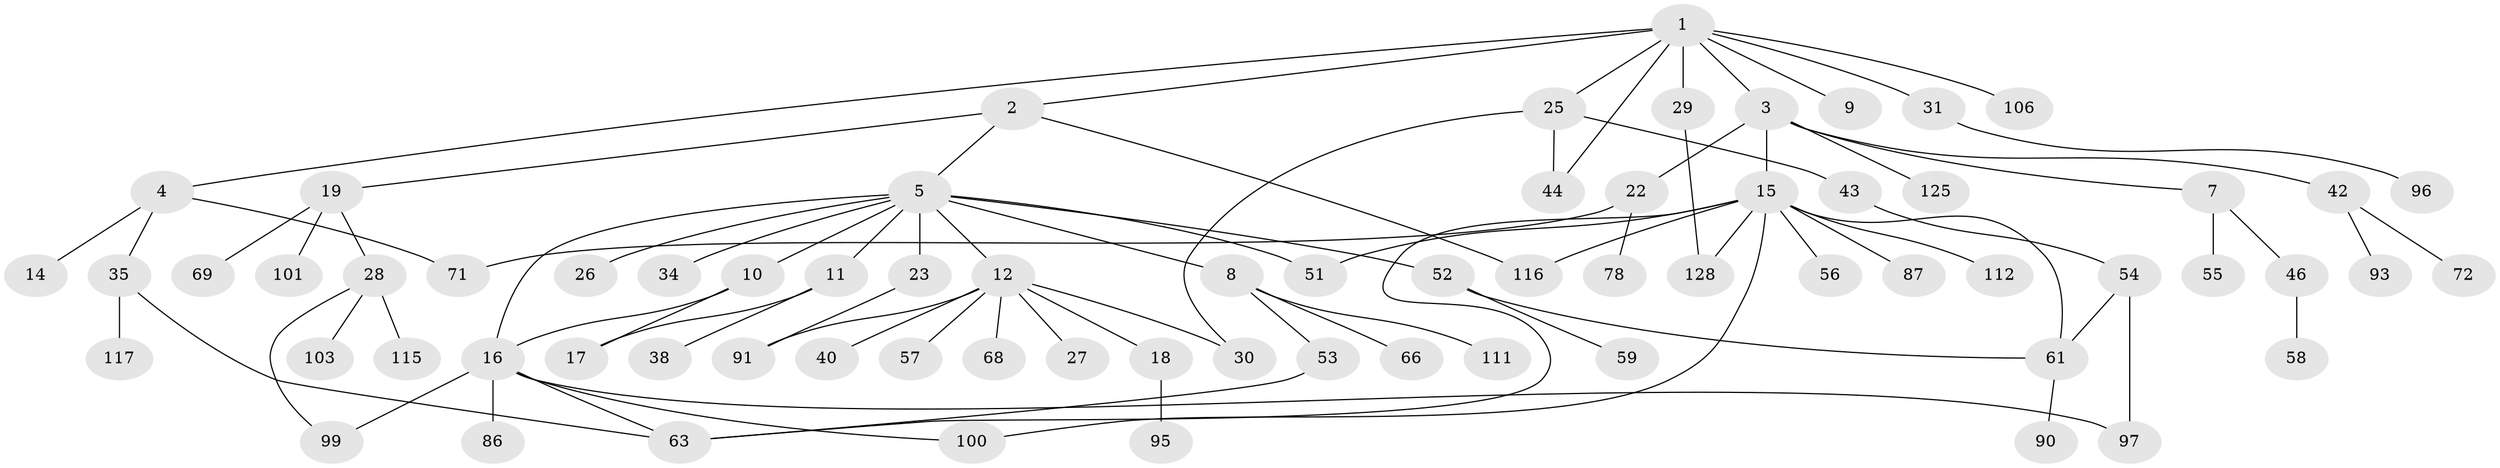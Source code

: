 // original degree distribution, {9: 0.006993006993006993, 4: 0.09090909090909091, 6: 0.03496503496503497, 8: 0.006993006993006993, 3: 0.13986013986013987, 1: 0.40559440559440557, 5: 0.03496503496503497, 2: 0.27972027972027974}
// Generated by graph-tools (version 1.1) at 2025/13/03/09/25 04:13:16]
// undirected, 71 vertices, 87 edges
graph export_dot {
graph [start="1"]
  node [color=gray90,style=filled];
  1;
  2;
  3;
  4;
  5 [super="+6"];
  7;
  8;
  9;
  10;
  11 [super="+104"];
  12 [super="+13"];
  14 [super="+121"];
  15 [super="+21+32+119+20"];
  16 [super="+136+143+45"];
  17 [super="+134"];
  18 [super="+141+130+36+74"];
  19 [super="+83+50+98"];
  22 [super="+76+132"];
  23 [super="+33"];
  25;
  26;
  27;
  28 [super="+47"];
  29 [super="+77"];
  30 [super="+65+80"];
  31 [super="+48"];
  34;
  35 [super="+75+37"];
  38;
  40;
  42 [super="+67+94"];
  43;
  44;
  46 [super="+73"];
  51 [super="+79"];
  52 [super="+122+60"];
  53;
  54 [super="+70"];
  55 [super="+127"];
  56;
  57;
  58;
  59;
  61;
  63;
  66;
  68;
  69;
  71;
  72 [super="+81"];
  78 [super="+88"];
  86 [super="+109"];
  87;
  90;
  91 [super="+102+135"];
  93;
  95 [super="+114"];
  96;
  97;
  99;
  100;
  101;
  103;
  106;
  111;
  112;
  115;
  116;
  117;
  125;
  128 [super="+131"];
  1 -- 2;
  1 -- 3;
  1 -- 4;
  1 -- 9;
  1 -- 25;
  1 -- 29;
  1 -- 31;
  1 -- 44;
  1 -- 106;
  2 -- 5;
  2 -- 19;
  2 -- 116;
  3 -- 7;
  3 -- 15;
  3 -- 22;
  3 -- 42;
  3 -- 125;
  4 -- 14;
  4 -- 35;
  4 -- 71;
  5 -- 8;
  5 -- 11;
  5 -- 12;
  5 -- 26;
  5 -- 51;
  5 -- 52;
  5 -- 16;
  5 -- 34;
  5 -- 23;
  5 -- 10;
  7 -- 46;
  7 -- 55;
  8 -- 53;
  8 -- 66;
  8 -- 111;
  10 -- 16;
  10 -- 17;
  11 -- 17;
  11 -- 38;
  12 -- 27;
  12 -- 68;
  12 -- 18;
  12 -- 40;
  12 -- 57;
  12 -- 91;
  12 -- 30;
  15 -- 63;
  15 -- 56;
  15 -- 100;
  15 -- 87;
  15 -- 51;
  15 -- 61;
  15 -- 112;
  15 -- 116;
  15 -- 128;
  16 -- 86;
  16 -- 63;
  16 -- 97;
  16 -- 99;
  16 -- 100;
  18 -- 95;
  19 -- 28;
  19 -- 69;
  19 -- 101;
  22 -- 78;
  22 -- 71;
  23 -- 91;
  25 -- 30;
  25 -- 43;
  25 -- 44;
  28 -- 103;
  28 -- 115;
  28 -- 99;
  29 -- 128;
  31 -- 96;
  35 -- 63;
  35 -- 117;
  42 -- 72;
  42 -- 93;
  43 -- 54;
  46 -- 58;
  52 -- 59;
  52 -- 61;
  53 -- 63;
  54 -- 97;
  54 -- 61;
  61 -- 90;
}
